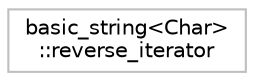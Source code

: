 digraph "Graphical Class Hierarchy"
{
 // INTERACTIVE_SVG=YES
  bgcolor="transparent";
  edge [fontname="Helvetica",fontsize="10",labelfontname="Helvetica",labelfontsize="10"];
  node [fontname="Helvetica",fontsize="10",shape=record];
  rankdir="LR";
  Node1 [label="basic_string\<Char\>\l::reverse_iterator",height=0.2,width=0.4,color="grey75",tooltip="STL iterator class. "];
}
